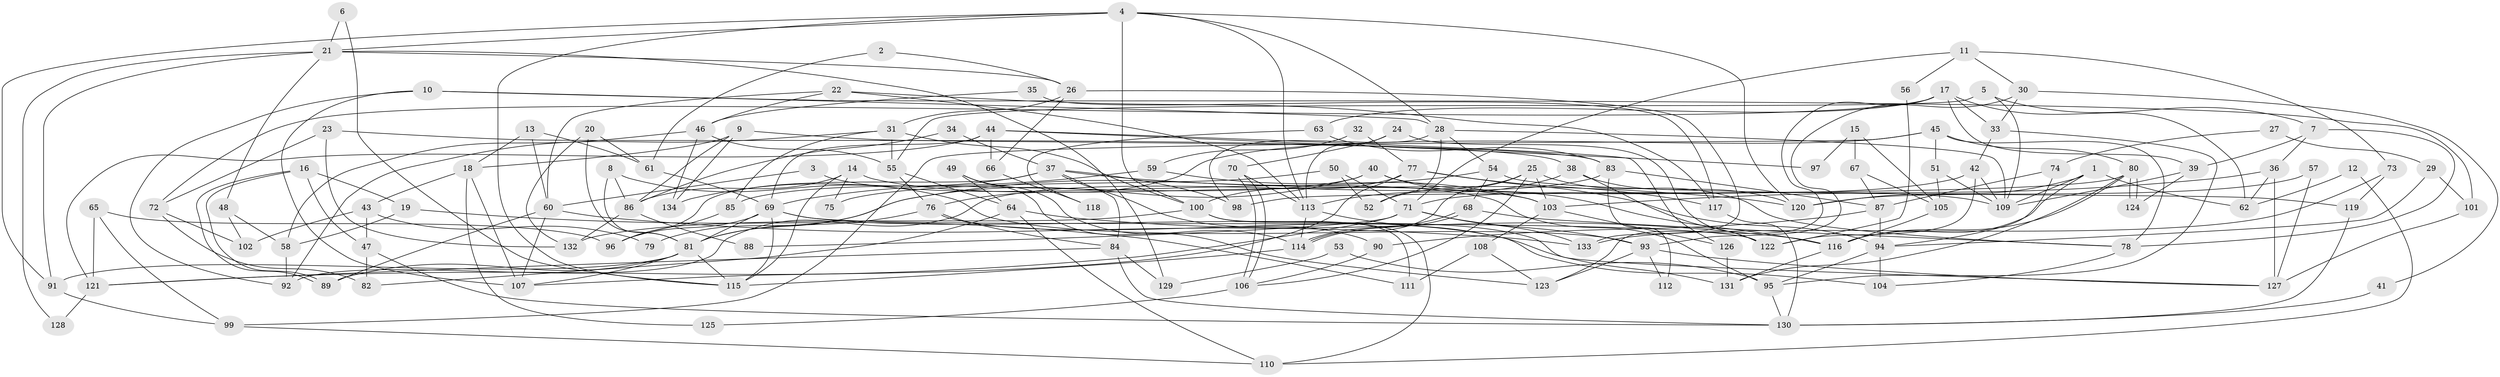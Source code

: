 // Generated by graph-tools (version 1.1) at 2025/26/03/09/25 03:26:19]
// undirected, 134 vertices, 268 edges
graph export_dot {
graph [start="1"]
  node [color=gray90,style=filled];
  1;
  2;
  3;
  4;
  5;
  6;
  7;
  8;
  9;
  10;
  11;
  12;
  13;
  14;
  15;
  16;
  17;
  18;
  19;
  20;
  21;
  22;
  23;
  24;
  25;
  26;
  27;
  28;
  29;
  30;
  31;
  32;
  33;
  34;
  35;
  36;
  37;
  38;
  39;
  40;
  41;
  42;
  43;
  44;
  45;
  46;
  47;
  48;
  49;
  50;
  51;
  52;
  53;
  54;
  55;
  56;
  57;
  58;
  59;
  60;
  61;
  62;
  63;
  64;
  65;
  66;
  67;
  68;
  69;
  70;
  71;
  72;
  73;
  74;
  75;
  76;
  77;
  78;
  79;
  80;
  81;
  82;
  83;
  84;
  85;
  86;
  87;
  88;
  89;
  90;
  91;
  92;
  93;
  94;
  95;
  96;
  97;
  98;
  99;
  100;
  101;
  102;
  103;
  104;
  105;
  106;
  107;
  108;
  109;
  110;
  111;
  112;
  113;
  114;
  115;
  116;
  117;
  118;
  119;
  120;
  121;
  122;
  123;
  124;
  125;
  126;
  127;
  128;
  129;
  130;
  131;
  132;
  133;
  134;
  1 -- 62;
  1 -- 109;
  1 -- 116;
  1 -- 120;
  2 -- 26;
  2 -- 61;
  3 -- 60;
  3 -- 95;
  4 -- 100;
  4 -- 113;
  4 -- 21;
  4 -- 28;
  4 -- 91;
  4 -- 115;
  4 -- 120;
  5 -- 55;
  5 -- 109;
  5 -- 7;
  6 -- 21;
  6 -- 115;
  7 -- 78;
  7 -- 36;
  7 -- 39;
  8 -- 81;
  8 -- 86;
  8 -- 93;
  9 -- 134;
  9 -- 83;
  9 -- 18;
  9 -- 86;
  10 -- 107;
  10 -- 28;
  10 -- 92;
  10 -- 101;
  11 -- 71;
  11 -- 30;
  11 -- 56;
  11 -- 73;
  12 -- 110;
  12 -- 62;
  13 -- 61;
  13 -- 18;
  13 -- 60;
  14 -- 115;
  14 -- 86;
  14 -- 75;
  14 -- 103;
  15 -- 67;
  15 -- 105;
  15 -- 97;
  16 -- 47;
  16 -- 89;
  16 -- 89;
  16 -- 19;
  17 -- 39;
  17 -- 33;
  17 -- 62;
  17 -- 63;
  17 -- 72;
  17 -- 123;
  18 -- 107;
  18 -- 43;
  18 -- 125;
  19 -- 58;
  19 -- 111;
  20 -- 81;
  20 -- 132;
  20 -- 61;
  21 -- 91;
  21 -- 26;
  21 -- 48;
  21 -- 128;
  21 -- 129;
  22 -- 113;
  22 -- 117;
  22 -- 46;
  22 -- 60;
  23 -- 72;
  23 -- 38;
  23 -- 132;
  24 -- 122;
  24 -- 70;
  24 -- 113;
  25 -- 103;
  25 -- 114;
  25 -- 52;
  25 -- 78;
  25 -- 106;
  26 -- 31;
  26 -- 66;
  26 -- 133;
  27 -- 29;
  27 -- 74;
  28 -- 98;
  28 -- 52;
  28 -- 54;
  28 -- 109;
  29 -- 101;
  29 -- 94;
  30 -- 33;
  30 -- 93;
  30 -- 41;
  31 -- 100;
  31 -- 55;
  31 -- 85;
  31 -- 92;
  32 -- 77;
  32 -- 59;
  33 -- 42;
  33 -- 95;
  34 -- 37;
  34 -- 86;
  35 -- 46;
  35 -- 117;
  36 -- 103;
  36 -- 62;
  36 -- 127;
  37 -- 96;
  37 -- 120;
  37 -- 84;
  37 -- 90;
  37 -- 98;
  37 -- 134;
  38 -- 113;
  38 -- 120;
  38 -- 122;
  39 -- 109;
  39 -- 124;
  40 -- 81;
  40 -- 116;
  40 -- 85;
  40 -- 109;
  41 -- 130;
  42 -- 109;
  42 -- 71;
  42 -- 122;
  43 -- 47;
  43 -- 79;
  43 -- 102;
  44 -- 121;
  44 -- 69;
  44 -- 66;
  44 -- 97;
  44 -- 126;
  45 -- 80;
  45 -- 76;
  45 -- 51;
  45 -- 78;
  45 -- 99;
  46 -- 55;
  46 -- 58;
  46 -- 134;
  47 -- 130;
  47 -- 82;
  48 -- 58;
  48 -- 102;
  49 -- 114;
  49 -- 123;
  49 -- 64;
  50 -- 71;
  50 -- 52;
  50 -- 75;
  51 -- 109;
  51 -- 105;
  53 -- 95;
  53 -- 129;
  54 -- 68;
  54 -- 79;
  54 -- 119;
  55 -- 64;
  55 -- 76;
  56 -- 122;
  57 -- 127;
  57 -- 120;
  58 -- 92;
  59 -- 103;
  59 -- 69;
  60 -- 89;
  60 -- 107;
  60 -- 133;
  61 -- 69;
  63 -- 83;
  63 -- 118;
  64 -- 116;
  64 -- 82;
  64 -- 110;
  65 -- 99;
  65 -- 96;
  65 -- 121;
  66 -- 118;
  67 -- 105;
  67 -- 87;
  68 -- 78;
  68 -- 114;
  68 -- 114;
  69 -- 122;
  69 -- 81;
  69 -- 96;
  69 -- 104;
  69 -- 115;
  70 -- 113;
  70 -- 106;
  70 -- 106;
  71 -- 133;
  71 -- 93;
  71 -- 88;
  71 -- 121;
  72 -- 102;
  72 -- 82;
  73 -- 133;
  73 -- 119;
  74 -- 94;
  74 -- 87;
  76 -- 81;
  76 -- 84;
  76 -- 127;
  77 -- 107;
  77 -- 100;
  77 -- 94;
  77 -- 117;
  78 -- 104;
  80 -- 124;
  80 -- 124;
  80 -- 116;
  80 -- 98;
  80 -- 131;
  81 -- 115;
  81 -- 89;
  81 -- 91;
  81 -- 107;
  83 -- 87;
  83 -- 92;
  83 -- 112;
  84 -- 121;
  84 -- 129;
  84 -- 130;
  85 -- 96;
  86 -- 132;
  86 -- 88;
  87 -- 94;
  87 -- 90;
  90 -- 106;
  91 -- 99;
  93 -- 127;
  93 -- 112;
  93 -- 123;
  94 -- 104;
  94 -- 95;
  95 -- 130;
  99 -- 110;
  100 -- 110;
  100 -- 111;
  100 -- 132;
  101 -- 127;
  103 -- 126;
  103 -- 108;
  105 -- 116;
  106 -- 125;
  108 -- 123;
  108 -- 111;
  113 -- 114;
  113 -- 131;
  114 -- 115;
  116 -- 131;
  117 -- 130;
  119 -- 130;
  121 -- 128;
  126 -- 131;
}
